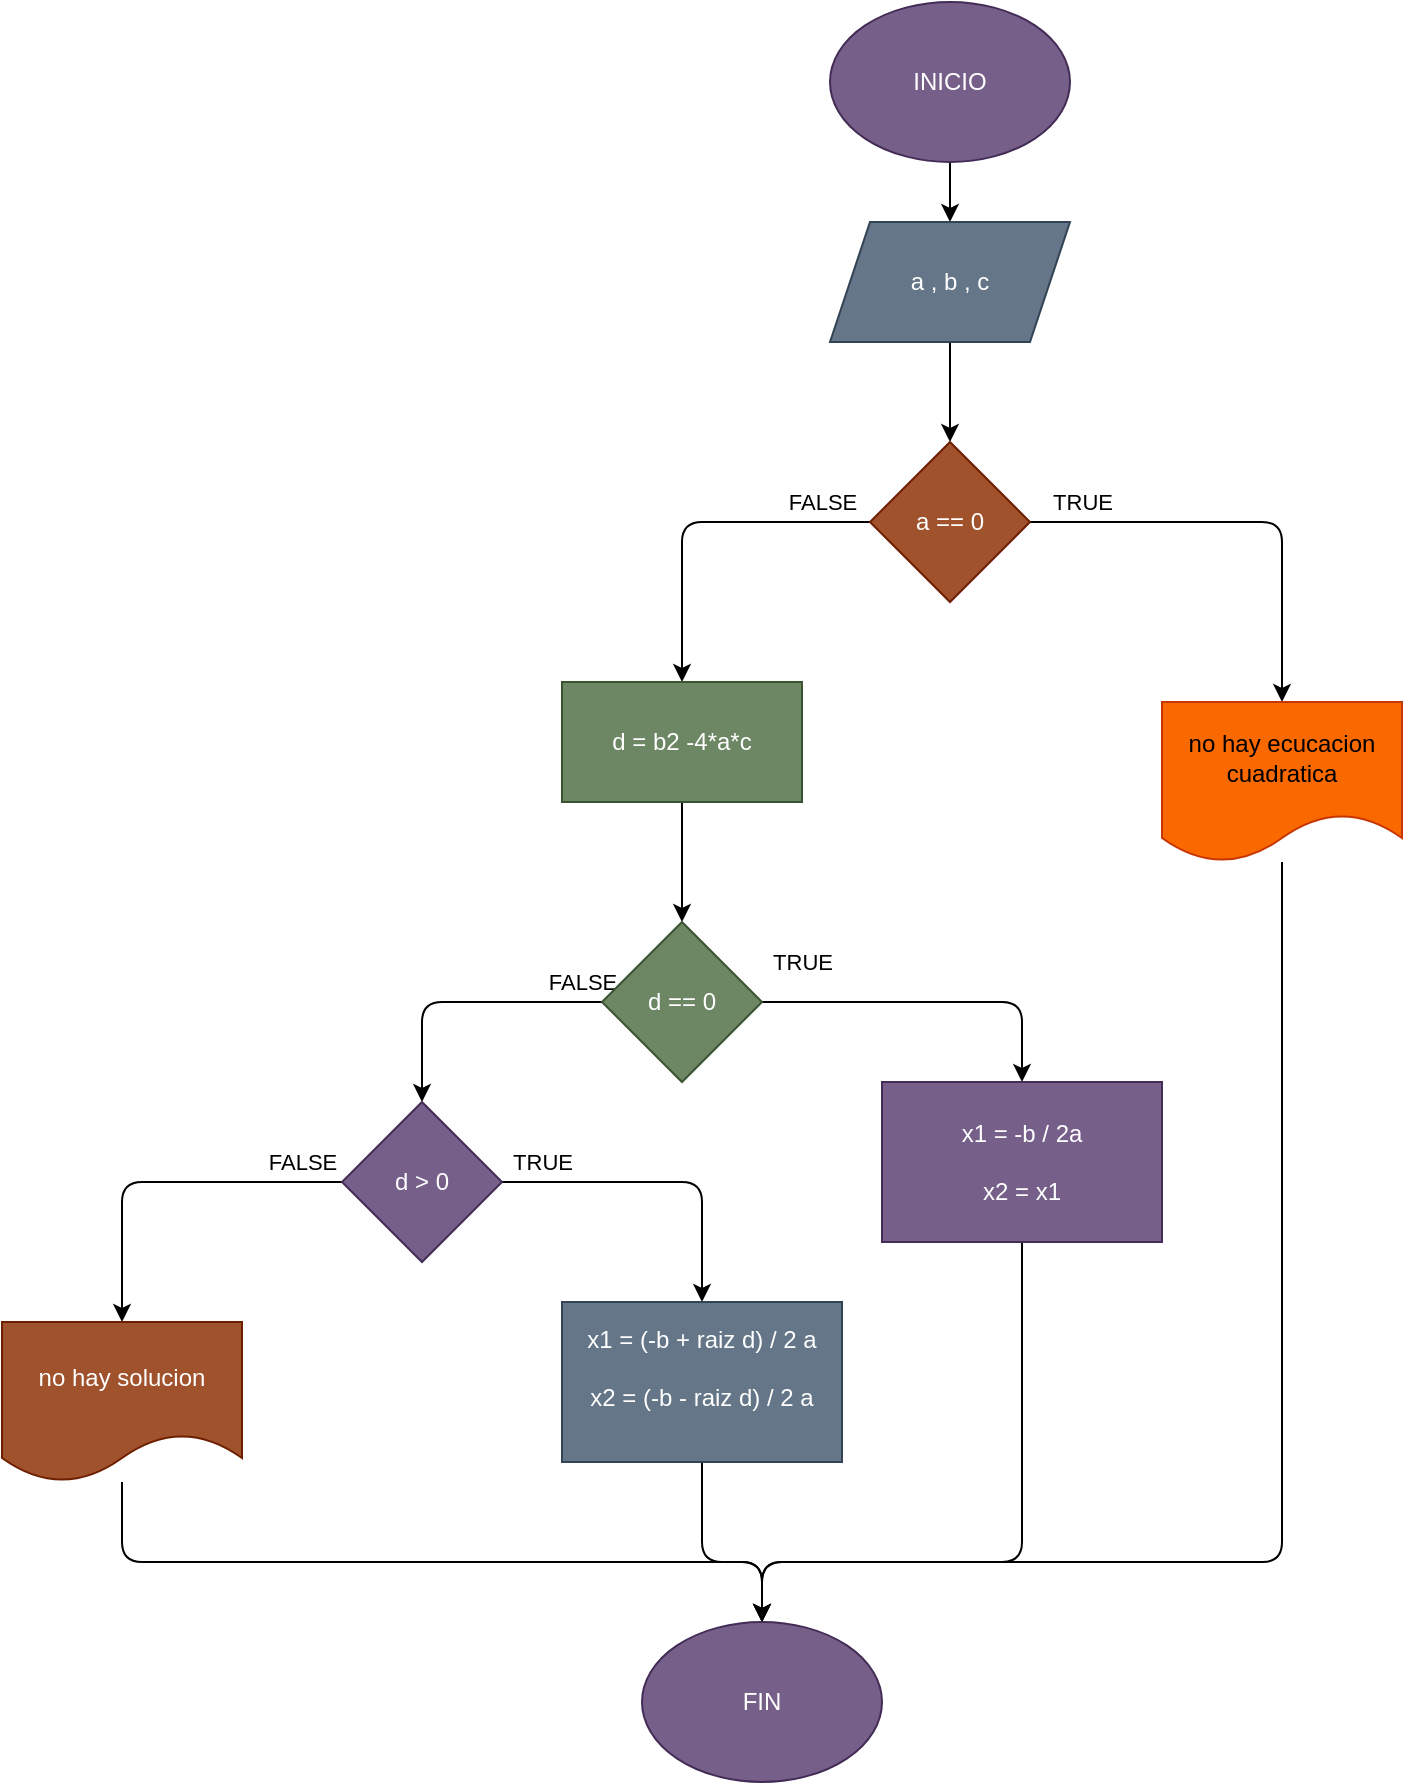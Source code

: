 <mxfile>
    <diagram id="8l3b_kU92iy9Ch9NPTZe" name="Página-1">
        <mxGraphModel dx="576" dy="411" grid="1" gridSize="10" guides="1" tooltips="1" connect="1" arrows="1" fold="1" page="1" pageScale="1" pageWidth="827" pageHeight="1169" math="0" shadow="0">
            <root>
                <mxCell id="0"/>
                <mxCell id="1" parent="0"/>
                <mxCell id="3" value="" style="edgeStyle=none;html=1;" edge="1" parent="1" source="4" target="6">
                    <mxGeometry relative="1" as="geometry"/>
                </mxCell>
                <mxCell id="4" value="INICIO" style="ellipse;whiteSpace=wrap;html=1;fillColor=#76608a;fontColor=#ffffff;strokeColor=#432D57;" vertex="1" parent="1">
                    <mxGeometry x="544" y="160" width="120" height="80" as="geometry"/>
                </mxCell>
                <mxCell id="5" value="" style="edgeStyle=none;html=1;" edge="1" parent="1" source="6" target="9">
                    <mxGeometry relative="1" as="geometry"/>
                </mxCell>
                <mxCell id="6" value="a , b , c" style="shape=parallelogram;perimeter=parallelogramPerimeter;whiteSpace=wrap;html=1;fixedSize=1;fillColor=#647687;fontColor=#ffffff;strokeColor=#314354;" vertex="1" parent="1">
                    <mxGeometry x="544" y="270" width="120" height="60" as="geometry"/>
                </mxCell>
                <mxCell id="7" value="TRUE" style="edgeStyle=none;html=1;" edge="1" parent="1" source="9" target="11">
                    <mxGeometry x="-0.759" y="10" relative="1" as="geometry">
                        <Array as="points">
                            <mxPoint x="770" y="420"/>
                        </Array>
                        <mxPoint as="offset"/>
                    </mxGeometry>
                </mxCell>
                <mxCell id="8" value="FALSE" style="edgeStyle=none;html=1;" edge="1" parent="1" source="9" target="13">
                    <mxGeometry x="-0.724" y="-10" relative="1" as="geometry">
                        <Array as="points">
                            <mxPoint x="470" y="420"/>
                        </Array>
                        <mxPoint as="offset"/>
                    </mxGeometry>
                </mxCell>
                <mxCell id="9" value="a == 0" style="rhombus;whiteSpace=wrap;html=1;fillColor=#a0522d;fontColor=#ffffff;strokeColor=#6D1F00;" vertex="1" parent="1">
                    <mxGeometry x="564" y="380" width="80" height="80" as="geometry"/>
                </mxCell>
                <mxCell id="10" style="edgeStyle=none;html=1;entryX=0.5;entryY=0;entryDx=0;entryDy=0;" edge="1" parent="1" source="11" target="27">
                    <mxGeometry relative="1" as="geometry">
                        <Array as="points">
                            <mxPoint x="770" y="940"/>
                            <mxPoint x="510" y="940"/>
                        </Array>
                    </mxGeometry>
                </mxCell>
                <mxCell id="11" value="no hay ecucacion&lt;br&gt;cuadratica" style="shape=document;whiteSpace=wrap;html=1;boundedLbl=1;fillColor=#fa6800;fontColor=#000000;strokeColor=#C73500;" vertex="1" parent="1">
                    <mxGeometry x="710" y="510" width="120" height="80" as="geometry"/>
                </mxCell>
                <mxCell id="12" value="" style="edgeStyle=none;html=1;" edge="1" parent="1" source="13" target="17">
                    <mxGeometry relative="1" as="geometry"/>
                </mxCell>
                <mxCell id="13" value="d = b2 -4*a*c" style="whiteSpace=wrap;html=1;fillColor=#6d8764;fontColor=#ffffff;strokeColor=#3A5431;" vertex="1" parent="1">
                    <mxGeometry x="410" y="500" width="120" height="60" as="geometry"/>
                </mxCell>
                <mxCell id="14" style="edgeStyle=none;html=1;entryX=0.5;entryY=0;entryDx=0;entryDy=0;" edge="1" parent="1" source="17" target="19">
                    <mxGeometry relative="1" as="geometry">
                        <Array as="points">
                            <mxPoint x="640" y="660"/>
                        </Array>
                    </mxGeometry>
                </mxCell>
                <mxCell id="15" value="TRUE" style="edgeLabel;html=1;align=center;verticalAlign=middle;resizable=0;points=[];" vertex="1" connectable="0" parent="14">
                    <mxGeometry x="-0.412" y="-2" relative="1" as="geometry">
                        <mxPoint x="-30" y="-22" as="offset"/>
                    </mxGeometry>
                </mxCell>
                <mxCell id="16" value="FALSE" style="edgeStyle=none;html=1;" edge="1" parent="1" source="17" target="22">
                    <mxGeometry x="-0.857" y="-10" relative="1" as="geometry">
                        <Array as="points">
                            <mxPoint x="340" y="660"/>
                        </Array>
                        <mxPoint as="offset"/>
                    </mxGeometry>
                </mxCell>
                <mxCell id="17" value="d == 0" style="rhombus;whiteSpace=wrap;html=1;fillColor=#6d8764;fontColor=#ffffff;strokeColor=#3A5431;" vertex="1" parent="1">
                    <mxGeometry x="430" y="620" width="80" height="80" as="geometry"/>
                </mxCell>
                <mxCell id="18" style="edgeStyle=none;html=1;entryX=0.5;entryY=0;entryDx=0;entryDy=0;" edge="1" parent="1" source="19" target="27">
                    <mxGeometry relative="1" as="geometry">
                        <Array as="points">
                            <mxPoint x="640" y="940"/>
                            <mxPoint x="510" y="940"/>
                        </Array>
                    </mxGeometry>
                </mxCell>
                <mxCell id="19" value="x1 = -b / 2a&lt;br&gt;&lt;br&gt;x2 = x1" style="rounded=0;whiteSpace=wrap;html=1;fillColor=#76608a;fontColor=#ffffff;strokeColor=#432D57;" vertex="1" parent="1">
                    <mxGeometry x="570" y="700" width="140" height="80" as="geometry"/>
                </mxCell>
                <mxCell id="20" value="FALSE" style="edgeStyle=none;html=1;" edge="1" parent="1" source="22" target="24">
                    <mxGeometry x="-0.778" y="-10" relative="1" as="geometry">
                        <Array as="points">
                            <mxPoint x="190" y="750"/>
                        </Array>
                        <mxPoint as="offset"/>
                    </mxGeometry>
                </mxCell>
                <mxCell id="21" value="TRUE" style="edgeStyle=none;html=1;entryX=0.5;entryY=0;entryDx=0;entryDy=0;" edge="1" parent="1" source="22" target="26">
                    <mxGeometry x="-0.75" y="10" relative="1" as="geometry">
                        <Array as="points">
                            <mxPoint x="480" y="750"/>
                        </Array>
                        <mxPoint as="offset"/>
                    </mxGeometry>
                </mxCell>
                <mxCell id="22" value="d &amp;gt; 0" style="rhombus;whiteSpace=wrap;html=1;fillColor=#76608a;fontColor=#ffffff;strokeColor=#432D57;" vertex="1" parent="1">
                    <mxGeometry x="300" y="710" width="80" height="80" as="geometry"/>
                </mxCell>
                <mxCell id="23" style="edgeStyle=none;html=1;entryX=0.5;entryY=0;entryDx=0;entryDy=0;" edge="1" parent="1" source="24" target="27">
                    <mxGeometry relative="1" as="geometry">
                        <Array as="points">
                            <mxPoint x="190" y="940"/>
                            <mxPoint x="510" y="940"/>
                        </Array>
                    </mxGeometry>
                </mxCell>
                <mxCell id="24" value="no hay solucion" style="shape=document;whiteSpace=wrap;html=1;boundedLbl=1;fillColor=#a0522d;fontColor=#ffffff;strokeColor=#6D1F00;" vertex="1" parent="1">
                    <mxGeometry x="130" y="820" width="120" height="80" as="geometry"/>
                </mxCell>
                <mxCell id="25" style="edgeStyle=none;html=1;entryX=0.5;entryY=0;entryDx=0;entryDy=0;" edge="1" parent="1" source="26" target="27">
                    <mxGeometry relative="1" as="geometry">
                        <Array as="points">
                            <mxPoint x="480" y="940"/>
                            <mxPoint x="510" y="940"/>
                        </Array>
                    </mxGeometry>
                </mxCell>
                <mxCell id="26" value="x1 = (-b + raiz d) / 2 a&lt;br&gt;&lt;br&gt;x2 = (-b - raiz d) / 2 a&lt;br&gt;&amp;nbsp;" style="rounded=0;whiteSpace=wrap;html=1;fillColor=#647687;fontColor=#ffffff;strokeColor=#314354;" vertex="1" parent="1">
                    <mxGeometry x="410" y="810" width="140" height="80" as="geometry"/>
                </mxCell>
                <mxCell id="27" value="FIN" style="ellipse;whiteSpace=wrap;html=1;fillColor=#76608a;fontColor=#ffffff;strokeColor=#432D57;" vertex="1" parent="1">
                    <mxGeometry x="450" y="970" width="120" height="80" as="geometry"/>
                </mxCell>
            </root>
        </mxGraphModel>
    </diagram>
</mxfile>